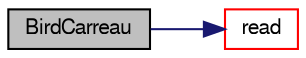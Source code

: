 digraph "BirdCarreau"
{
  bgcolor="transparent";
  edge [fontname="FreeSans",fontsize="10",labelfontname="FreeSans",labelfontsize="10"];
  node [fontname="FreeSans",fontsize="10",shape=record];
  rankdir="LR";
  Node0 [label="BirdCarreau",height=0.2,width=0.4,color="black", fillcolor="grey75", style="filled", fontcolor="black"];
  Node0 -> Node1 [color="midnightblue",fontsize="10",style="solid",fontname="FreeSans"];
  Node1 [label="read",height=0.2,width=0.4,color="red",URL="$a30494.html#a0efbb4e476c5a62dfa214c481566481c",tooltip="Read transportProperties dictionary. "];
}
